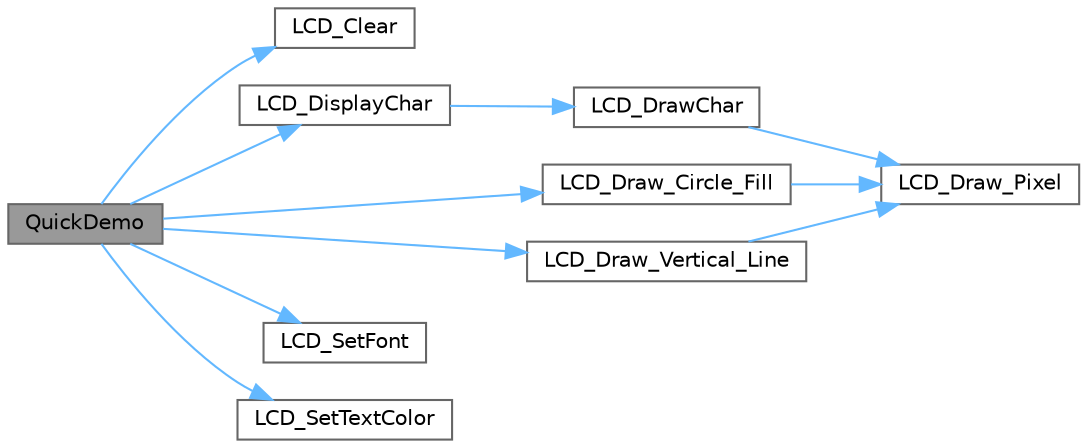 digraph "QuickDemo"
{
 // LATEX_PDF_SIZE
  bgcolor="transparent";
  edge [fontname=Helvetica,fontsize=10,labelfontname=Helvetica,labelfontsize=10];
  node [fontname=Helvetica,fontsize=10,shape=box,height=0.2,width=0.4];
  rankdir="LR";
  Node1 [id="Node000001",label="QuickDemo",height=0.2,width=0.4,color="gray40", fillcolor="grey60", style="filled", fontcolor="black",tooltip=" "];
  Node1 -> Node2 [id="edge1_Node000001_Node000002",color="steelblue1",style="solid",tooltip=" "];
  Node2 [id="Node000002",label="LCD_Clear",height=0.2,width=0.4,color="grey40", fillcolor="white", style="filled",URL="$_l_c_d___driver_8c.html#a3adb96f62a9531f7c1e5d05f74c13aad",tooltip="Clears the specified layer of the LCD with a given color."];
  Node1 -> Node3 [id="edge2_Node000001_Node000003",color="steelblue1",style="solid",tooltip=" "];
  Node3 [id="Node000003",label="LCD_DisplayChar",height=0.2,width=0.4,color="grey40", fillcolor="white", style="filled",URL="$_l_c_d___driver_8c.html#aa500186c114aaea3dd6cdc11d306617e",tooltip=" "];
  Node3 -> Node4 [id="edge3_Node000003_Node000004",color="steelblue1",style="solid",tooltip=" "];
  Node4 [id="Node000004",label="LCD_DrawChar",height=0.2,width=0.4,color="grey40", fillcolor="white", style="filled",URL="$_l_c_d___driver_8c.html#a7d1f743ddd1e2d9333bef2debcd588bb",tooltip="Draws a character on the LCD screen."];
  Node4 -> Node5 [id="edge4_Node000004_Node000005",color="steelblue1",style="solid",tooltip=" "];
  Node5 [id="Node000005",label="LCD_Draw_Pixel",height=0.2,width=0.4,color="grey40", fillcolor="white", style="filled",URL="$_l_c_d___driver_8c.html#a1fcee343bead66e79958b5d243fcaabb",tooltip=" "];
  Node1 -> Node6 [id="edge5_Node000001_Node000006",color="steelblue1",style="solid",tooltip=" "];
  Node6 [id="Node000006",label="LCD_Draw_Circle_Fill",height=0.2,width=0.4,color="grey40", fillcolor="white", style="filled",URL="$_l_c_d___driver_8c.html#ad100093c753ae9ae5d6a5a193dd22b36",tooltip="Draws a filled circle on the screen."];
  Node6 -> Node5 [id="edge6_Node000006_Node000005",color="steelblue1",style="solid",tooltip=" "];
  Node1 -> Node7 [id="edge7_Node000001_Node000007",color="steelblue1",style="solid",tooltip=" "];
  Node7 [id="Node000007",label="LCD_Draw_Vertical_Line",height=0.2,width=0.4,color="grey40", fillcolor="white", style="filled",URL="$_l_c_d___driver_8c.html#a0ac6b0baeb492c28cb5de69d89685436",tooltip="Draws a vertical line on the screen."];
  Node7 -> Node5 [id="edge8_Node000007_Node000005",color="steelblue1",style="solid",tooltip=" "];
  Node1 -> Node8 [id="edge9_Node000001_Node000008",color="steelblue1",style="solid",tooltip=" "];
  Node8 [id="Node000008",label="LCD_SetFont",height=0.2,width=0.4,color="grey40", fillcolor="white", style="filled",URL="$_l_c_d___driver_8c.html#ac033ddcb70a4545090a2ca57f0be321a",tooltip=" "];
  Node1 -> Node9 [id="edge10_Node000001_Node000009",color="steelblue1",style="solid",tooltip=" "];
  Node9 [id="Node000009",label="LCD_SetTextColor",height=0.2,width=0.4,color="grey40", fillcolor="white", style="filled",URL="$_l_c_d___driver_8c.html#afb00cae53154eb62c10694a6e9122187",tooltip=" "];
}
